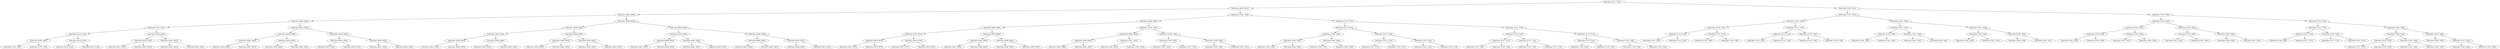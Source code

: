 digraph G{
2076397065 [label="Node{data=[7141, 7141]}"]
2076397065 -> 1489468780
1489468780 [label="Node{data=[6972, 6972]}"]
1489468780 -> 872997956
872997956 [label="Node{data=[6940, 6940]}"]
872997956 -> 1955255976
1955255976 [label="Node{data=[6924, 6924]}"]
1955255976 -> 366505270
366505270 [label="Node{data=[4157, 4157]}"]
366505270 -> 1989627644
1989627644 [label="Node{data=[4119, 4119]}"]
1989627644 -> 97435310
97435310 [label="Node{data=[2961, 2961]}"]
97435310 -> 668141353
668141353 [label="Node{data=[1451, 1451]}"]
97435310 -> 1899265848
1899265848 [label="Node{data=[3755, 3755]}"]
1989627644 -> 1033383756
1033383756 [label="Node{data=[4155, 4155]}"]
1033383756 -> 1297337759
1297337759 [label="Node{data=[4154, 4154]}"]
1033383756 -> 1921409363
1921409363 [label="Node{data=[4156, 4156]}"]
366505270 -> 538516868
538516868 [label="Node{data=[6920, 6920]}"]
538516868 -> 1552397444
1552397444 [label="Node{data=[6769, 6769]}"]
1552397444 -> 258717118
258717118 [label="Node{data=[6673, 6673]}"]
1552397444 -> 1319555577
1319555577 [label="Node{data=[6919, 6919]}"]
538516868 -> 649789588
649789588 [label="Node{data=[6922, 6922]}"]
649789588 -> 1207546707
1207546707 [label="Node{data=[6921, 6921]}"]
649789588 -> 367867991
367867991 [label="Node{data=[6923, 6923]}"]
1955255976 -> 1832655370
1832655370 [label="Node{data=[6932, 6932]}"]
1832655370 -> 326961305
326961305 [label="Node{data=[6928, 6928]}"]
326961305 -> 429150862
429150862 [label="Node{data=[6926, 6926]}"]
429150862 -> 1699217003
1699217003 [label="Node{data=[6925, 6925]}"]
429150862 -> 1747338371
1747338371 [label="Node{data=[6927, 6927]}"]
326961305 -> 325365982
325365982 [label="Node{data=[6930, 6930]}"]
325365982 -> 685740062
685740062 [label="Node{data=[6929, 6929]}"]
325365982 -> 1924241352
1924241352 [label="Node{data=[6931, 6931]}"]
1832655370 -> 686409537
686409537 [label="Node{data=[6936, 6936]}"]
686409537 -> 507338946
507338946 [label="Node{data=[6934, 6934]}"]
507338946 -> 1245076603
1245076603 [label="Node{data=[6933, 6933]}"]
507338946 -> 885493026
885493026 [label="Node{data=[6935, 6935]}"]
686409537 -> 1383237428
1383237428 [label="Node{data=[6938, 6938]}"]
1383237428 -> 666687176
666687176 [label="Node{data=[6937, 6937]}"]
1383237428 -> 1603371968
1603371968 [label="Node{data=[6939, 6939]}"]
872997956 -> 1471654797
1471654797 [label="Node{data=[6956, 6956]}"]
1471654797 -> 297454952
297454952 [label="Node{data=[6948, 6948]}"]
297454952 -> 1349604097
1349604097 [label="Node{data=[6944, 6944]}"]
1349604097 -> 61687116
61687116 [label="Node{data=[6942, 6942]}"]
61687116 -> 1772911991
1772911991 [label="Node{data=[6941, 6941]}"]
61687116 -> 783953063
783953063 [label="Node{data=[6943, 6943]}"]
1349604097 -> 1946782506
1946782506 [label="Node{data=[6946, 6946]}"]
1946782506 -> 493303746
493303746 [label="Node{data=[6945, 6945]}"]
1946782506 -> 388675292
388675292 [label="Node{data=[6947, 6947]}"]
297454952 -> 1753907082
1753907082 [label="Node{data=[6952, 6952]}"]
1753907082 -> 1348663658
1348663658 [label="Node{data=[6950, 6950]}"]
1348663658 -> 1956584835
1956584835 [label="Node{data=[6949, 6949]}"]
1348663658 -> 910281114
910281114 [label="Node{data=[6951, 6951]}"]
1753907082 -> 218924791
218924791 [label="Node{data=[6954, 6954]}"]
218924791 -> 1247975317
1247975317 [label="Node{data=[6953, 6953]}"]
218924791 -> 1176365151
1176365151 [label="Node{data=[6955, 6955]}"]
1471654797 -> 2125001759
2125001759 [label="Node{data=[6964, 6964]}"]
2125001759 -> 393932291
393932291 [label="Node{data=[6960, 6960]}"]
393932291 -> 1241124166
1241124166 [label="Node{data=[6958, 6958]}"]
1241124166 -> 1611418422
1611418422 [label="Node{data=[6957, 6957]}"]
1241124166 -> 1505579812
1505579812 [label="Node{data=[6959, 6959]}"]
393932291 -> 427271398
427271398 [label="Node{data=[6962, 6962]}"]
427271398 -> 8264371
8264371 [label="Node{data=[6961, 6961]}"]
427271398 -> 44676209
44676209 [label="Node{data=[6963, 6963]}"]
2125001759 -> 826209139
826209139 [label="Node{data=[6968, 6968]}"]
826209139 -> 357183782
357183782 [label="Node{data=[6966, 6966]}"]
357183782 -> 1695619774
1695619774 [label="Node{data=[6965, 6965]}"]
357183782 -> 718549073
718549073 [label="Node{data=[6967, 6967]}"]
826209139 -> 1823996691
1823996691 [label="Node{data=[6970, 6970]}"]
1823996691 -> 674243746
674243746 [label="Node{data=[6969, 6969]}"]
1823996691 -> 1167663088
1167663088 [label="Node{data=[6971, 6971]}"]
1489468780 -> 1313139114
1313139114 [label="Node{data=[7042, 7042]}"]
1313139114 -> 494464018
494464018 [label="Node{data=[6988, 6988]}"]
494464018 -> 876924459
876924459 [label="Node{data=[6980, 6980]}"]
876924459 -> 959394252
959394252 [label="Node{data=[6976, 6976]}"]
959394252 -> 1347389178
1347389178 [label="Node{data=[6974, 6974]}"]
1347389178 -> 177072285
177072285 [label="Node{data=[6973, 6973]}"]
1347389178 -> 413817457
413817457 [label="Node{data=[6975, 6975]}"]
959394252 -> 1481357817
1481357817 [label="Node{data=[6978, 6978]}"]
1481357817 -> 1948224604
1948224604 [label="Node{data=[6977, 6977]}"]
1481357817 -> 288578370
288578370 [label="Node{data=[6979, 6979]}"]
876924459 -> 1535177415
1535177415 [label="Node{data=[6984, 6984]}"]
1535177415 -> 1585519679
1585519679 [label="Node{data=[6982, 6982]}"]
1585519679 -> 1458833119
1458833119 [label="Node{data=[6981, 6981]}"]
1585519679 -> 1570156040
1570156040 [label="Node{data=[6983, 6983]}"]
1535177415 -> 22833591
22833591 [label="Node{data=[6986, 6986]}"]
22833591 -> 1466625351
1466625351 [label="Node{data=[6985, 6985]}"]
22833591 -> 559864715
559864715 [label="Node{data=[6987, 6987]}"]
494464018 -> 1238419270
1238419270 [label="Node{data=[7034, 7034]}"]
1238419270 -> 723721754
723721754 [label="Node{data=[6992, 6992]}"]
723721754 -> 723767020
723767020 [label="Node{data=[6990, 6990]}"]
723767020 -> 2096548480
2096548480 [label="Node{data=[6989, 6989]}"]
723767020 -> 861132975
861132975 [label="Node{data=[6991, 6991]}"]
723721754 -> 11780881
11780881 [label="Node{data=[7027, 7027]}"]
11780881 -> 902969669
902969669 [label="Node{data=[6993, 6993]}"]
11780881 -> 2142918581
2142918581 [label="Node{data=[7033, 7033]}"]
1238419270 -> 1384218189
1384218189 [label="Node{data=[7038, 7038]}"]
1384218189 -> 1286902855
1286902855 [label="Node{data=[7036, 7036]}"]
1286902855 -> 1745388677
1745388677 [label="Node{data=[7035, 7035]}"]
1286902855 -> 1159885262
1159885262 [label="Node{data=[7037, 7037]}"]
1384218189 -> 470293553
470293553 [label="Node{data=[7040, 7040]}"]
470293553 -> 1953932635
1953932635 [label="Node{data=[7039, 7039]}"]
470293553 -> 1484139516
1484139516 [label="Node{data=[7041, 7041]}"]
1313139114 -> 244092221
244092221 [label="Node{data=[7125, 7125]}"]
244092221 -> 1379529033
1379529033 [label="Node{data=[7070, 7070]}"]
1379529033 -> 329570856
329570856 [label="Node{data=[7066, 7066]}"]
329570856 -> 2053384811
2053384811 [label="Node{data=[7044, 7044]}"]
2053384811 -> 283878783
283878783 [label="Node{data=[7043, 7043]}"]
2053384811 -> 231058834
231058834 [label="Node{data=[7065, 7065]}"]
329570856 -> 939873176
939873176 [label="Node{data=[7068, 7068]}"]
939873176 -> 1667830145
1667830145 [label="Node{data=[7067, 7067]}"]
939873176 -> 786727118
786727118 [label="Node{data=[7069, 7069]}"]
1379529033 -> 250417597
250417597 [label="Node{data=[7074, 7074]}"]
250417597 -> 476449387
476449387 [label="Node{data=[7072, 7072]}"]
476449387 -> 933815679
933815679 [label="Node{data=[7071, 7071]}"]
476449387 -> 1027662260
1027662260 [label="Node{data=[7073, 7073]}"]
250417597 -> 1539731288
1539731288 [label="Node{data=[7123, 7123]}"]
1539731288 -> 2002715417
2002715417 [label="Node{data=[7122, 7122]}"]
1539731288 -> 120357776
120357776 [label="Node{data=[7124, 7124]}"]
244092221 -> 1037799296
1037799296 [label="Node{data=[7133, 7133]}"]
1037799296 -> 1427082188
1427082188 [label="Node{data=[7129, 7129]}"]
1427082188 -> 1514610111
1514610111 [label="Node{data=[7127, 7127]}"]
1514610111 -> 957625700
957625700 [label="Node{data=[7126, 7126]}"]
1514610111 -> 1490160201
1490160201 [label="Node{data=[7128, 7128]}"]
1427082188 -> 1898621812
1898621812 [label="Node{data=[7131, 7131]}"]
1898621812 -> 325249547
325249547 [label="Node{data=[7130, 7130]}"]
1898621812 -> 197480982
197480982 [label="Node{data=[7132, 7132]}"]
1037799296 -> 1124958565
1124958565 [label="Node{data=[7137, 7137]}"]
1124958565 -> 1733878651
1733878651 [label="Node{data=[7135, 7135]}"]
1733878651 -> 1676574505
1676574505 [label="Node{data=[7134, 7134]}"]
1733878651 -> 1109050528
1109050528 [label="Node{data=[7136, 7136]}"]
1124958565 -> 1840476975
1840476975 [label="Node{data=[7139, 7139]}"]
1840476975 -> 1305478873
1305478873 [label="Node{data=[7138, 7138]}"]
1840476975 -> 1574383485
1574383485 [label="Node{data=[7140, 7140]}"]
2076397065 -> 1241309091
1241309091 [label="Node{data=[7252, 7252]}"]
1241309091 -> 1059125176
1059125176 [label="Node{data=[7157, 7157]}"]
1059125176 -> 1913374795
1913374795 [label="Node{data=[7149, 7149]}"]
1913374795 -> 373534128
373534128 [label="Node{data=[7145, 7145]}"]
373534128 -> 971864348
971864348 [label="Node{data=[7143, 7143]}"]
971864348 -> 29938862
29938862 [label="Node{data=[7142, 7142]}"]
971864348 -> 766319948
766319948 [label="Node{data=[7144, 7144]}"]
373534128 -> 638061412
638061412 [label="Node{data=[7147, 7147]}"]
638061412 -> 1954525984
1954525984 [label="Node{data=[7146, 7146]}"]
638061412 -> 869627045
869627045 [label="Node{data=[7148, 7148]}"]
1913374795 -> 1985435886
1985435886 [label="Node{data=[7153, 7153]}"]
1985435886 -> 274869867
274869867 [label="Node{data=[7151, 7151]}"]
274869867 -> 420313588
420313588 [label="Node{data=[7150, 7150]}"]
274869867 -> 23414316
23414316 [label="Node{data=[7152, 7152]}"]
1985435886 -> 1295642310
1295642310 [label="Node{data=[7155, 7155]}"]
1295642310 -> 1277788284
1277788284 [label="Node{data=[7154, 7154]}"]
1295642310 -> 1041863380
1041863380 [label="Node{data=[7156, 7156]}"]
1059125176 -> 367458077
367458077 [label="Node{data=[7244, 7244]}"]
367458077 -> 388719801
388719801 [label="Node{data=[7201, 7201]}"]
388719801 -> 385956928
385956928 [label="Node{data=[7159, 7159]}"]
385956928 -> 1711051590
1711051590 [label="Node{data=[7158, 7158]}"]
385956928 -> 1199623931
1199623931 [label="Node{data=[7160, 7160]}"]
388719801 -> 188904478
188904478 [label="Node{data=[7242, 7242]}"]
188904478 -> 356493834
356493834 [label="Node{data=[7241, 7241]}"]
188904478 -> 341343560
341343560 [label="Node{data=[7243, 7243]}"]
367458077 -> 1433308718
1433308718 [label="Node{data=[7248, 7248]}"]
1433308718 -> 1301602841
1301602841 [label="Node{data=[7246, 7246]}"]
1301602841 -> 630423131
630423131 [label="Node{data=[7245, 7245]}"]
1301602841 -> 1920398748
1920398748 [label="Node{data=[7247, 7247]}"]
1433308718 -> 1397234178
1397234178 [label="Node{data=[7250, 7250]}"]
1397234178 -> 958840408
958840408 [label="Node{data=[7249, 7249]}"]
1397234178 -> 133787265
133787265 [label="Node{data=[7251, 7251]}"]
1241309091 -> 1122410999
1122410999 [label="Node{data=[7268, 7268]}"]
1122410999 -> 1366109091
1366109091 [label="Node{data=[7260, 7260]}"]
1366109091 -> 1563794344
1563794344 [label="Node{data=[7256, 7256]}"]
1563794344 -> 292846569
292846569 [label="Node{data=[7254, 7254]}"]
292846569 -> 1718262057
1718262057 [label="Node{data=[7253, 7253]}"]
292846569 -> 1591907956
1591907956 [label="Node{data=[7255, 7255]}"]
1563794344 -> 805027547
805027547 [label="Node{data=[7258, 7258]}"]
805027547 -> 492971006
492971006 [label="Node{data=[7257, 7257]}"]
805027547 -> 804475562
804475562 [label="Node{data=[7259, 7259]}"]
1366109091 -> 1701326870
1701326870 [label="Node{data=[7264, 7264]}"]
1701326870 -> 395790086
395790086 [label="Node{data=[7262, 7262]}"]
395790086 -> 468118489
468118489 [label="Node{data=[7261, 7261]}"]
395790086 -> 775261197
775261197 [label="Node{data=[7263, 7263]}"]
1701326870 -> 175763805
175763805 [label="Node{data=[7266, 7266]}"]
175763805 -> 662382691
662382691 [label="Node{data=[7265, 7265]}"]
175763805 -> 200255350
200255350 [label="Node{data=[7267, 7267]}"]
1122410999 -> 163055586
163055586 [label="Node{data=[7276, 7276]}"]
163055586 -> 1284439185
1284439185 [label="Node{data=[7272, 7272]}"]
1284439185 -> 852032851
852032851 [label="Node{data=[7270, 7270]}"]
852032851 -> 1156200555
1156200555 [label="Node{data=[7269, 7269]}"]
852032851 -> 220508163
220508163 [label="Node{data=[7271, 7271]}"]
1284439185 -> 913686338
913686338 [label="Node{data=[7274, 7274]}"]
913686338 -> 1126362810
1126362810 [label="Node{data=[7273, 7273]}"]
913686338 -> 1453244373
1453244373 [label="Node{data=[7275, 7275]}"]
163055586 -> 2123545005
2123545005 [label="Node{data=[7284, 7284]}"]
2123545005 -> 1694926482
1694926482 [label="Node{data=[7280, 7280]}"]
1694926482 -> 830862262
830862262 [label="Node{data=[7278, 7278]}"]
830862262 -> 306610756
306610756 [label="Node{data=[7277, 7277]}"]
830862262 -> 2037522032
2037522032 [label="Node{data=[7279, 7279]}"]
1694926482 -> 680601050
680601050 [label="Node{data=[7282, 7282]}"]
680601050 -> 915897149
915897149 [label="Node{data=[7281, 7281]}"]
680601050 -> 275090185
275090185 [label="Node{data=[7283, 7283]}"]
2123545005 -> 2039318251
2039318251 [label="Node{data=[7286, 7286]}"]
2039318251 -> 1486083061
1486083061 [label="Node{data=[7285, 7285]}"]
2039318251 -> 1431307593
1431307593 [label="Node{data=[7313, 7313]}"]
1431307593 -> 1775362345
1775362345 [label="Node{data=[7292, 7292]}"]
1431307593 -> 2097055782
2097055782 [label="Node{data=[7938, 7938]}"]
}